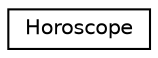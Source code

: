 digraph "Graphical Class Hierarchy"
{
 // LATEX_PDF_SIZE
  edge [fontname="Helvetica",fontsize="10",labelfontname="Helvetica",labelfontsize="10"];
  node [fontname="Helvetica",fontsize="10",shape=record];
  rankdir="LR";
  Node0 [label="Horoscope",height=0.2,width=0.4,color="black", fillcolor="white", style="filled",URL="$structHoroscope.html",tooltip=" "];
}
